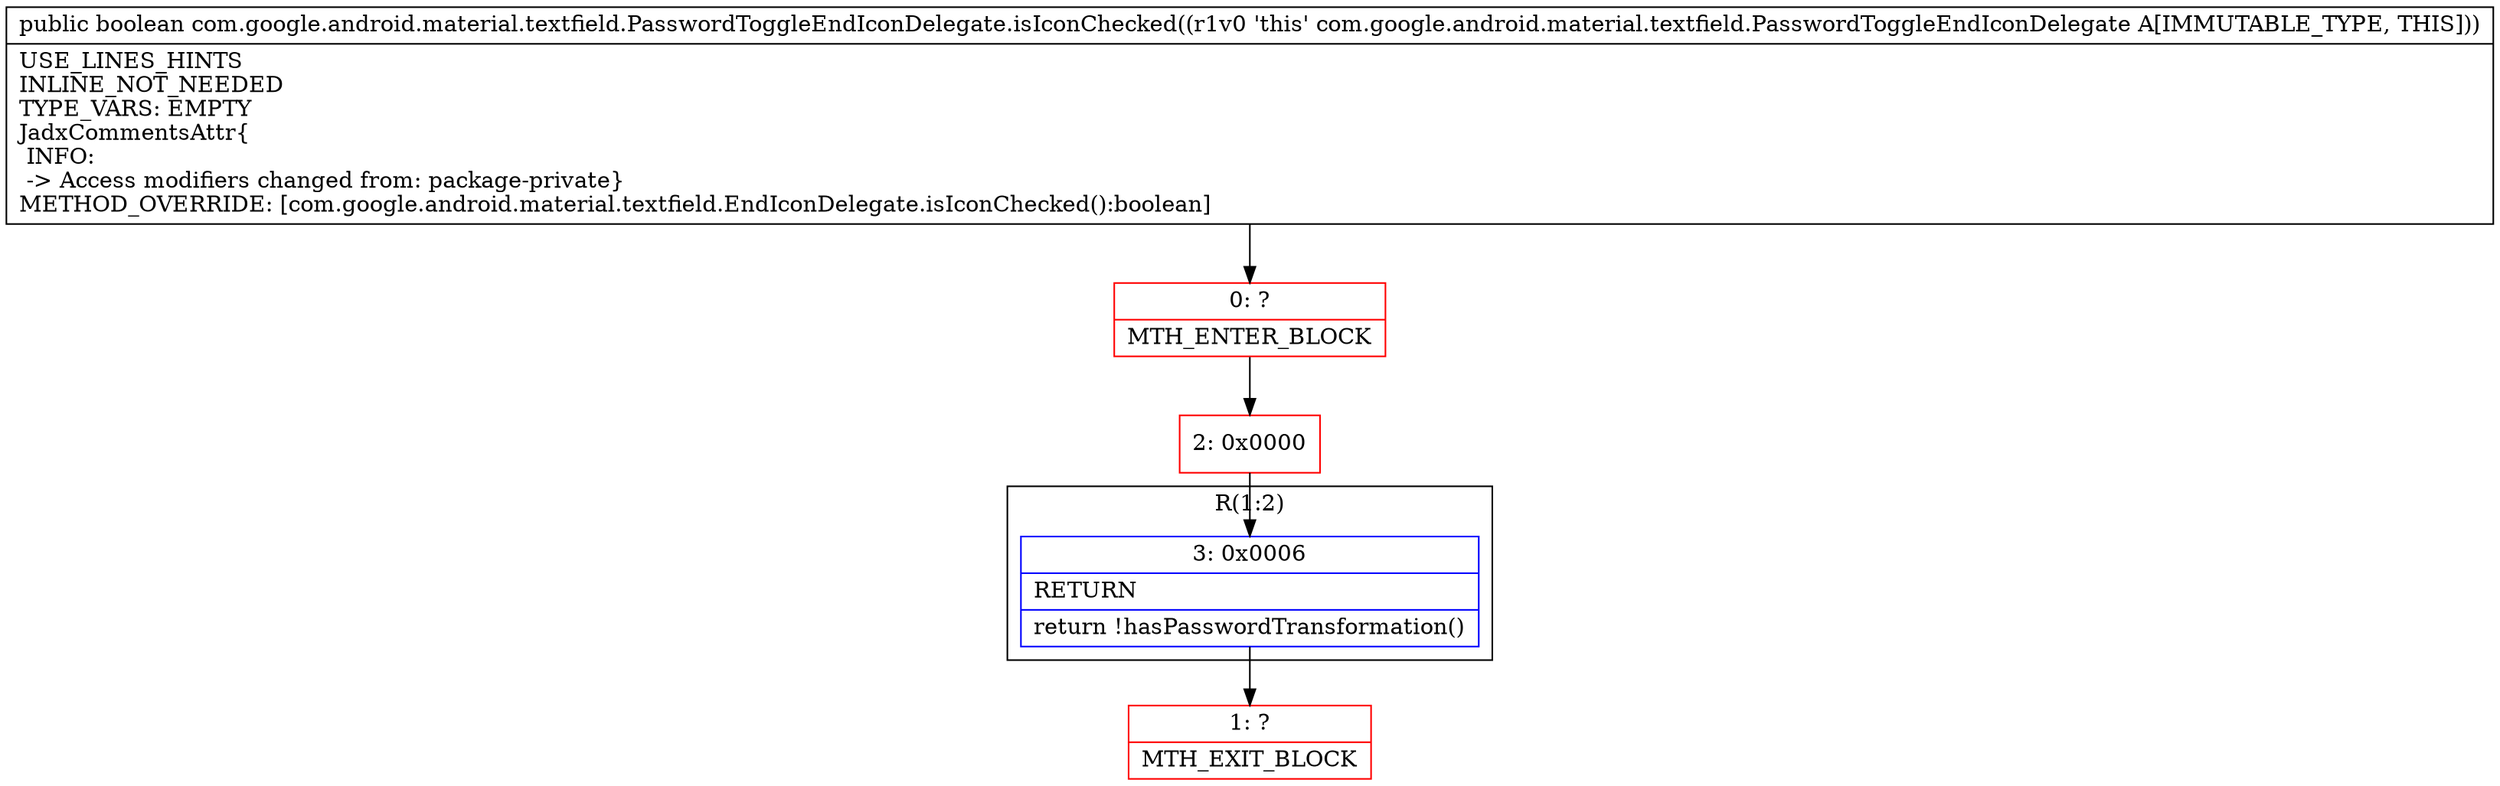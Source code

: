 digraph "CFG forcom.google.android.material.textfield.PasswordToggleEndIconDelegate.isIconChecked()Z" {
subgraph cluster_Region_1689855393 {
label = "R(1:2)";
node [shape=record,color=blue];
Node_3 [shape=record,label="{3\:\ 0x0006|RETURN\l|return !hasPasswordTransformation()\l}"];
}
Node_0 [shape=record,color=red,label="{0\:\ ?|MTH_ENTER_BLOCK\l}"];
Node_2 [shape=record,color=red,label="{2\:\ 0x0000}"];
Node_1 [shape=record,color=red,label="{1\:\ ?|MTH_EXIT_BLOCK\l}"];
MethodNode[shape=record,label="{public boolean com.google.android.material.textfield.PasswordToggleEndIconDelegate.isIconChecked((r1v0 'this' com.google.android.material.textfield.PasswordToggleEndIconDelegate A[IMMUTABLE_TYPE, THIS]))  | USE_LINES_HINTS\lINLINE_NOT_NEEDED\lTYPE_VARS: EMPTY\lJadxCommentsAttr\{\l INFO: \l \-\> Access modifiers changed from: package\-private\}\lMETHOD_OVERRIDE: [com.google.android.material.textfield.EndIconDelegate.isIconChecked():boolean]\l}"];
MethodNode -> Node_0;Node_3 -> Node_1;
Node_0 -> Node_2;
Node_2 -> Node_3;
}

